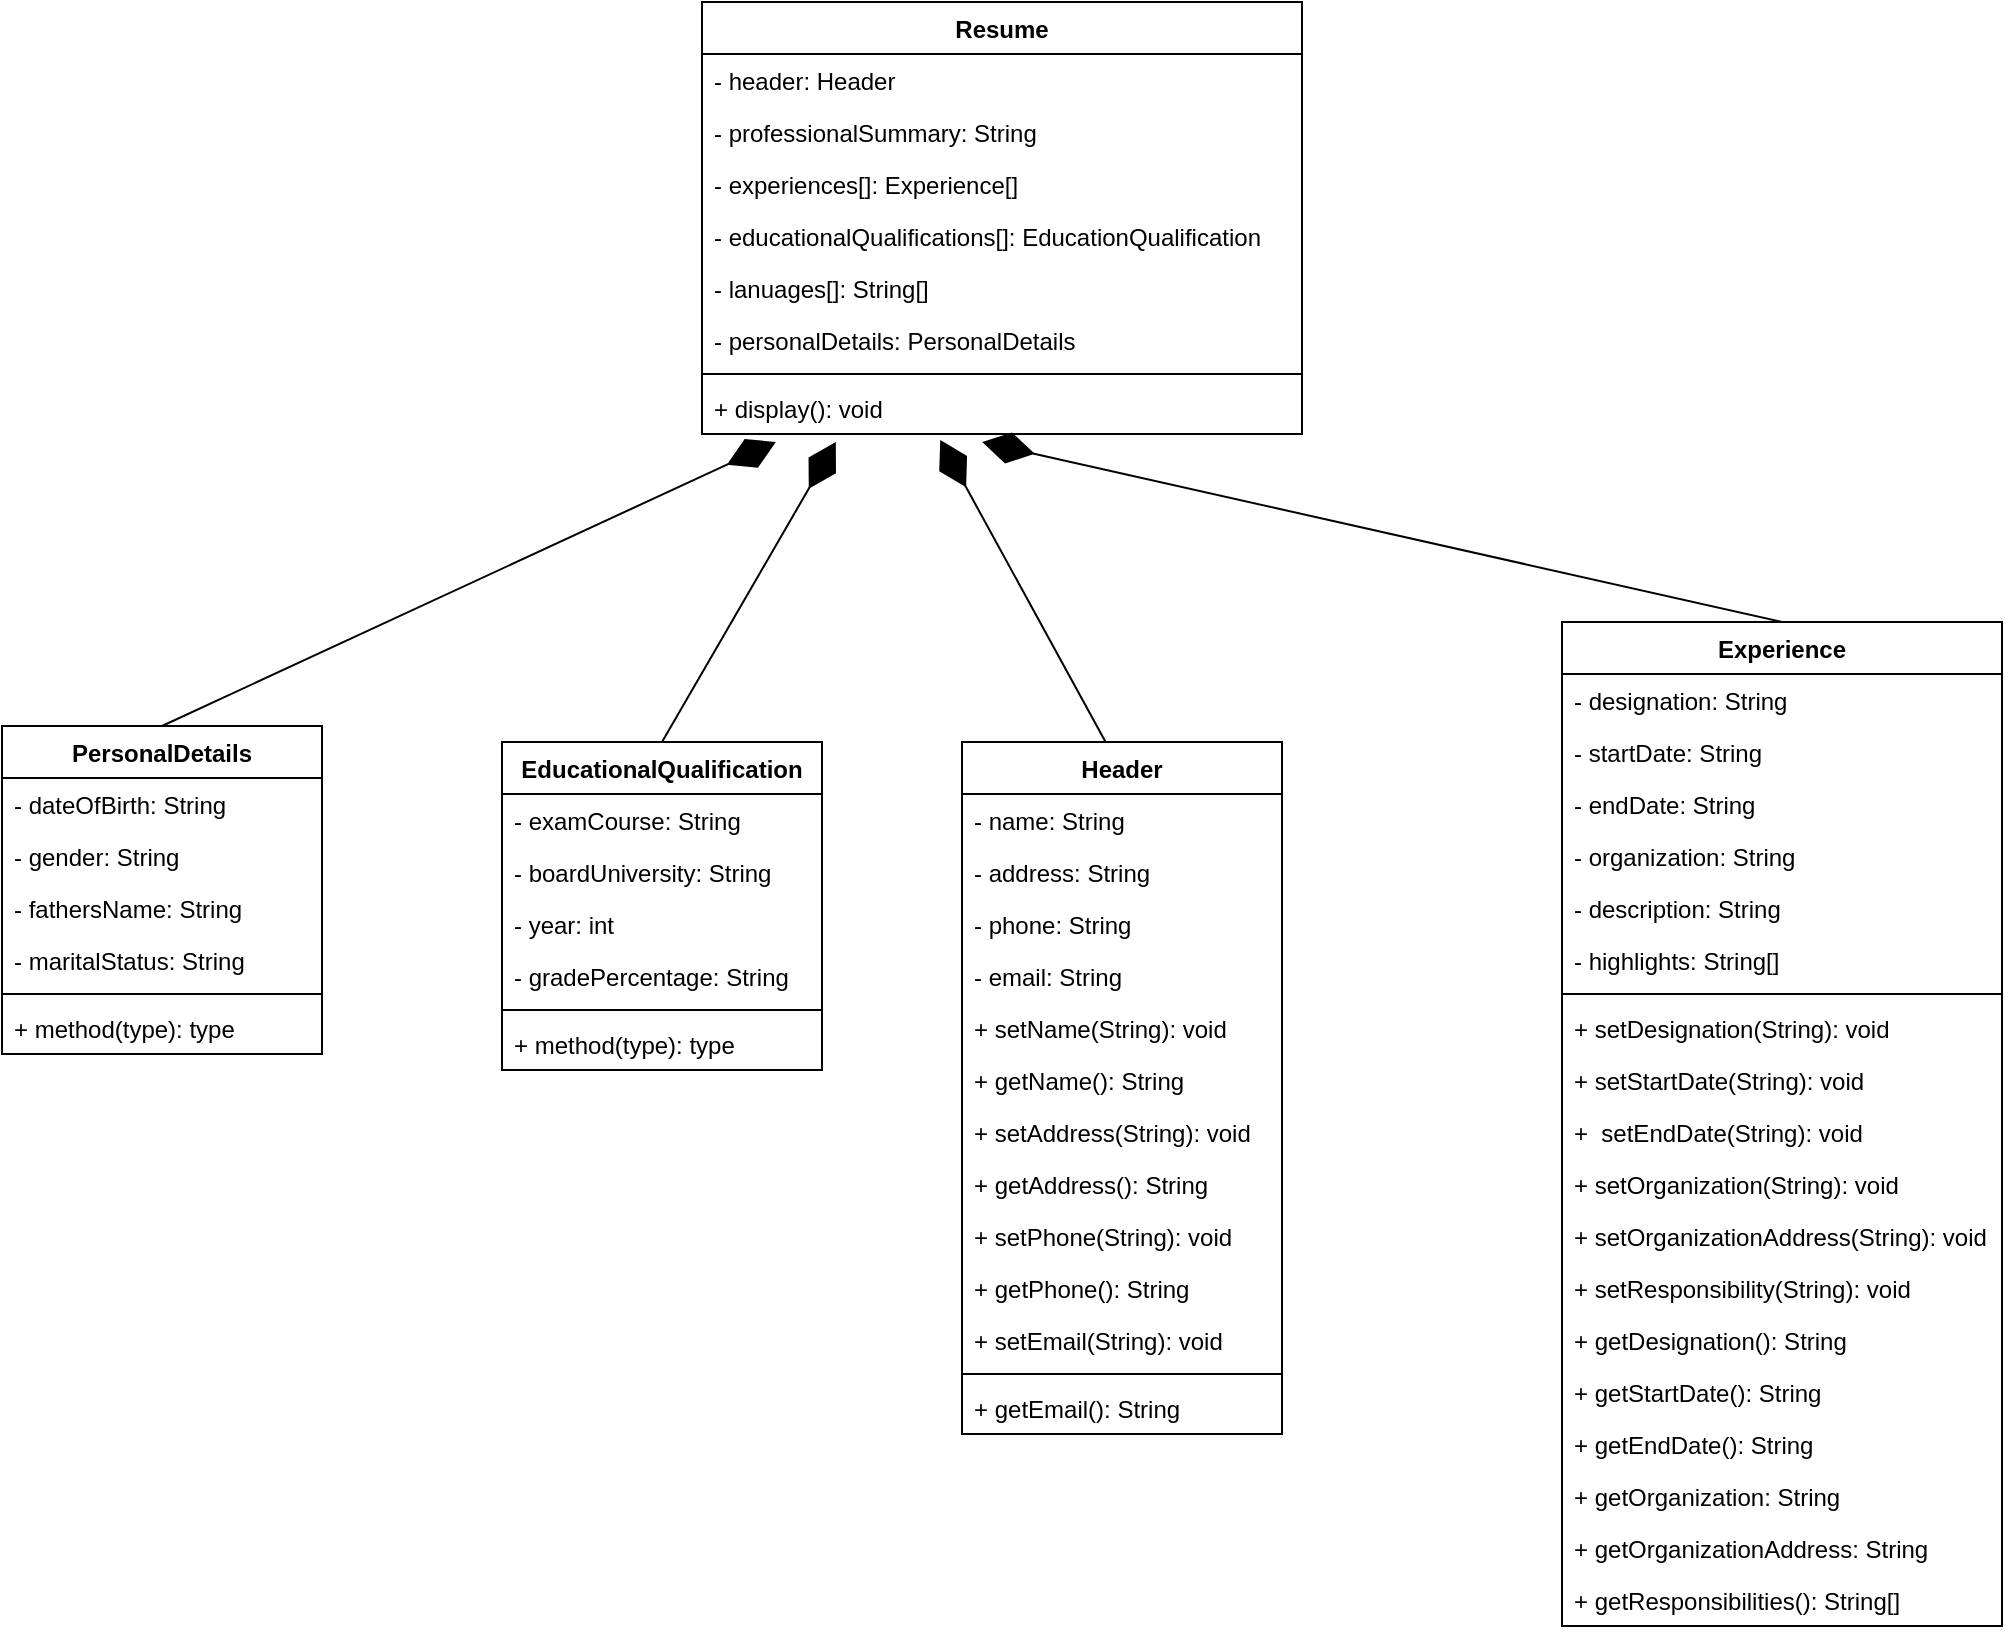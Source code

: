 <mxfile>
    <diagram id="XluY25YT8nwwG1uVl9oo" name="Page-1">
        <mxGraphModel dx="750" dy="595" grid="1" gridSize="10" guides="1" tooltips="1" connect="1" arrows="1" fold="1" page="1" pageScale="1" pageWidth="1169" pageHeight="827" math="0" shadow="0">
            <root>
                <mxCell id="0"/>
                <mxCell id="1" parent="0"/>
                <mxCell id="jVJawiF9bpjg_hJSosH5-25" value="" style="endArrow=diamondThin;endFill=1;endSize=24;html=1;exitX=0.456;exitY=0.006;exitDx=0;exitDy=0;exitPerimeter=0;entryX=0.397;entryY=1.115;entryDx=0;entryDy=0;entryPerimeter=0;" parent="1" source="jVJawiF9bpjg_hJSosH5-18" target="jVJawiF9bpjg_hJSosH5-4" edge="1">
                    <mxGeometry width="160" relative="1" as="geometry">
                        <mxPoint x="210" y="260" as="sourcePoint"/>
                        <mxPoint x="370" y="260" as="targetPoint"/>
                    </mxGeometry>
                </mxCell>
                <mxCell id="jVJawiF9bpjg_hJSosH5-35" value="" style="endArrow=diamondThin;endFill=1;endSize=24;html=1;exitX=0.5;exitY=0;exitDx=0;exitDy=0;entryX=0.467;entryY=1.154;entryDx=0;entryDy=0;entryPerimeter=0;" parent="1" source="jVJawiF9bpjg_hJSosH5-26" target="jVJawiF9bpjg_hJSosH5-4" edge="1">
                    <mxGeometry width="160" relative="1" as="geometry">
                        <mxPoint x="202.96" y="360.984" as="sourcePoint"/>
                        <mxPoint x="259.1" y="258.99" as="targetPoint"/>
                    </mxGeometry>
                </mxCell>
                <mxCell id="jVJawiF9bpjg_hJSosH5-1" value="Resume" style="swimlane;fontStyle=1;align=center;verticalAlign=top;childLayout=stackLayout;horizontal=1;startSize=26;horizontalStack=0;resizeParent=1;resizeParentMax=0;resizeLast=0;collapsible=1;marginBottom=0;" parent="1" vertex="1">
                    <mxGeometry x="480" y="10" width="300" height="216" as="geometry"/>
                </mxCell>
                <mxCell id="jVJawiF9bpjg_hJSosH5-2" value="- header: Header" style="text;strokeColor=none;fillColor=none;align=left;verticalAlign=top;spacingLeft=4;spacingRight=4;overflow=hidden;rotatable=0;points=[[0,0.5],[1,0.5]];portConstraint=eastwest;" parent="jVJawiF9bpjg_hJSosH5-1" vertex="1">
                    <mxGeometry y="26" width="300" height="26" as="geometry"/>
                </mxCell>
                <mxCell id="jVJawiF9bpjg_hJSosH5-14" value="- professionalSummary: String" style="text;strokeColor=none;fillColor=none;align=left;verticalAlign=top;spacingLeft=4;spacingRight=4;overflow=hidden;rotatable=0;points=[[0,0.5],[1,0.5]];portConstraint=eastwest;" parent="jVJawiF9bpjg_hJSosH5-1" vertex="1">
                    <mxGeometry y="52" width="300" height="26" as="geometry"/>
                </mxCell>
                <mxCell id="jVJawiF9bpjg_hJSosH5-15" value="- experiences[]: Experience[]" style="text;strokeColor=none;fillColor=none;align=left;verticalAlign=top;spacingLeft=4;spacingRight=4;overflow=hidden;rotatable=0;points=[[0,0.5],[1,0.5]];portConstraint=eastwest;" parent="jVJawiF9bpjg_hJSosH5-1" vertex="1">
                    <mxGeometry y="78" width="300" height="26" as="geometry"/>
                </mxCell>
                <mxCell id="jVJawiF9bpjg_hJSosH5-16" value="- educationalQualifications[]: EducationQualification" style="text;strokeColor=none;fillColor=none;align=left;verticalAlign=top;spacingLeft=4;spacingRight=4;overflow=hidden;rotatable=0;points=[[0,0.5],[1,0.5]];portConstraint=eastwest;" parent="jVJawiF9bpjg_hJSosH5-1" vertex="1">
                    <mxGeometry y="104" width="300" height="26" as="geometry"/>
                </mxCell>
                <mxCell id="jVJawiF9bpjg_hJSosH5-17" value="- lanuages[]: String[]" style="text;strokeColor=none;fillColor=none;align=left;verticalAlign=top;spacingLeft=4;spacingRight=4;overflow=hidden;rotatable=0;points=[[0,0.5],[1,0.5]];portConstraint=eastwest;" parent="jVJawiF9bpjg_hJSosH5-1" vertex="1">
                    <mxGeometry y="130" width="300" height="26" as="geometry"/>
                </mxCell>
                <mxCell id="jVJawiF9bpjg_hJSosH5-10" value="- personalDetails: PersonalDetails" style="text;strokeColor=none;fillColor=none;align=left;verticalAlign=top;spacingLeft=4;spacingRight=4;overflow=hidden;rotatable=0;points=[[0,0.5],[1,0.5]];portConstraint=eastwest;" parent="jVJawiF9bpjg_hJSosH5-1" vertex="1">
                    <mxGeometry y="156" width="300" height="26" as="geometry"/>
                </mxCell>
                <mxCell id="jVJawiF9bpjg_hJSosH5-3" value="" style="line;strokeWidth=1;fillColor=none;align=left;verticalAlign=middle;spacingTop=-1;spacingLeft=3;spacingRight=3;rotatable=0;labelPosition=right;points=[];portConstraint=eastwest;" parent="jVJawiF9bpjg_hJSosH5-1" vertex="1">
                    <mxGeometry y="182" width="300" height="8" as="geometry"/>
                </mxCell>
                <mxCell id="jVJawiF9bpjg_hJSosH5-4" value="+ display(): void" style="text;strokeColor=none;fillColor=none;align=left;verticalAlign=top;spacingLeft=4;spacingRight=4;overflow=hidden;rotatable=0;points=[[0,0.5],[1,0.5]];portConstraint=eastwest;" parent="jVJawiF9bpjg_hJSosH5-1" vertex="1">
                    <mxGeometry y="190" width="300" height="26" as="geometry"/>
                </mxCell>
                <mxCell id="jVJawiF9bpjg_hJSosH5-26" value="Experience" style="swimlane;fontStyle=1;align=center;verticalAlign=top;childLayout=stackLayout;horizontal=1;startSize=26;horizontalStack=0;resizeParent=1;resizeParentMax=0;resizeLast=0;collapsible=1;marginBottom=0;" parent="1" vertex="1">
                    <mxGeometry x="910" y="320" width="220" height="502" as="geometry"/>
                </mxCell>
                <mxCell id="jVJawiF9bpjg_hJSosH5-30" value="- designation: String" style="text;strokeColor=none;fillColor=none;align=left;verticalAlign=top;spacingLeft=4;spacingRight=4;overflow=hidden;rotatable=0;points=[[0,0.5],[1,0.5]];portConstraint=eastwest;" parent="jVJawiF9bpjg_hJSosH5-26" vertex="1">
                    <mxGeometry y="26" width="220" height="26" as="geometry"/>
                </mxCell>
                <mxCell id="jVJawiF9bpjg_hJSosH5-31" value="- startDate: String" style="text;strokeColor=none;fillColor=none;align=left;verticalAlign=top;spacingLeft=4;spacingRight=4;overflow=hidden;rotatable=0;points=[[0,0.5],[1,0.5]];portConstraint=eastwest;" parent="jVJawiF9bpjg_hJSosH5-26" vertex="1">
                    <mxGeometry y="52" width="220" height="26" as="geometry"/>
                </mxCell>
                <mxCell id="jVJawiF9bpjg_hJSosH5-32" value="- endDate: String" style="text;strokeColor=none;fillColor=none;align=left;verticalAlign=top;spacingLeft=4;spacingRight=4;overflow=hidden;rotatable=0;points=[[0,0.5],[1,0.5]];portConstraint=eastwest;" parent="jVJawiF9bpjg_hJSosH5-26" vertex="1">
                    <mxGeometry y="78" width="220" height="26" as="geometry"/>
                </mxCell>
                <mxCell id="jVJawiF9bpjg_hJSosH5-33" value="- organization: String" style="text;strokeColor=none;fillColor=none;align=left;verticalAlign=top;spacingLeft=4;spacingRight=4;overflow=hidden;rotatable=0;points=[[0,0.5],[1,0.5]];portConstraint=eastwest;" parent="jVJawiF9bpjg_hJSosH5-26" vertex="1">
                    <mxGeometry y="104" width="220" height="26" as="geometry"/>
                </mxCell>
                <mxCell id="jVJawiF9bpjg_hJSosH5-34" value="- description: String" style="text;strokeColor=none;fillColor=none;align=left;verticalAlign=top;spacingLeft=4;spacingRight=4;overflow=hidden;rotatable=0;points=[[0,0.5],[1,0.5]];portConstraint=eastwest;" parent="jVJawiF9bpjg_hJSosH5-26" vertex="1">
                    <mxGeometry y="130" width="220" height="26" as="geometry"/>
                </mxCell>
                <mxCell id="jVJawiF9bpjg_hJSosH5-27" value="- highlights: String[]" style="text;strokeColor=none;fillColor=none;align=left;verticalAlign=top;spacingLeft=4;spacingRight=4;overflow=hidden;rotatable=0;points=[[0,0.5],[1,0.5]];portConstraint=eastwest;" parent="jVJawiF9bpjg_hJSosH5-26" vertex="1">
                    <mxGeometry y="156" width="220" height="26" as="geometry"/>
                </mxCell>
                <mxCell id="jVJawiF9bpjg_hJSosH5-28" value="" style="line;strokeWidth=1;fillColor=none;align=left;verticalAlign=middle;spacingTop=-1;spacingLeft=3;spacingRight=3;rotatable=0;labelPosition=right;points=[];portConstraint=eastwest;" parent="jVJawiF9bpjg_hJSosH5-26" vertex="1">
                    <mxGeometry y="182" width="220" height="8" as="geometry"/>
                </mxCell>
                <mxCell id="jVJawiF9bpjg_hJSosH5-50" value="+ setDesignation(String): void" style="text;strokeColor=none;fillColor=none;align=left;verticalAlign=top;spacingLeft=4;spacingRight=4;overflow=hidden;rotatable=0;points=[[0,0.5],[1,0.5]];portConstraint=eastwest;" parent="jVJawiF9bpjg_hJSosH5-26" vertex="1">
                    <mxGeometry y="190" width="220" height="26" as="geometry"/>
                </mxCell>
                <mxCell id="jVJawiF9bpjg_hJSosH5-51" value="+ setStartDate(String): void" style="text;strokeColor=none;fillColor=none;align=left;verticalAlign=top;spacingLeft=4;spacingRight=4;overflow=hidden;rotatable=0;points=[[0,0.5],[1,0.5]];portConstraint=eastwest;" parent="jVJawiF9bpjg_hJSosH5-26" vertex="1">
                    <mxGeometry y="216" width="220" height="26" as="geometry"/>
                </mxCell>
                <mxCell id="jVJawiF9bpjg_hJSosH5-52" value="+  setEndDate(String): void" style="text;strokeColor=none;fillColor=none;align=left;verticalAlign=top;spacingLeft=4;spacingRight=4;overflow=hidden;rotatable=0;points=[[0,0.5],[1,0.5]];portConstraint=eastwest;" parent="jVJawiF9bpjg_hJSosH5-26" vertex="1">
                    <mxGeometry y="242" width="220" height="26" as="geometry"/>
                </mxCell>
                <mxCell id="jVJawiF9bpjg_hJSosH5-53" value="+ setOrganization(String): void" style="text;strokeColor=none;fillColor=none;align=left;verticalAlign=top;spacingLeft=4;spacingRight=4;overflow=hidden;rotatable=0;points=[[0,0.5],[1,0.5]];portConstraint=eastwest;" parent="jVJawiF9bpjg_hJSosH5-26" vertex="1">
                    <mxGeometry y="268" width="220" height="26" as="geometry"/>
                </mxCell>
                <mxCell id="jVJawiF9bpjg_hJSosH5-54" value="+ setOrganizationAddress(String): void" style="text;strokeColor=none;fillColor=none;align=left;verticalAlign=top;spacingLeft=4;spacingRight=4;overflow=hidden;rotatable=0;points=[[0,0.5],[1,0.5]];portConstraint=eastwest;" parent="jVJawiF9bpjg_hJSosH5-26" vertex="1">
                    <mxGeometry y="294" width="220" height="26" as="geometry"/>
                </mxCell>
                <mxCell id="jVJawiF9bpjg_hJSosH5-55" value="+ setResponsibility(String): void" style="text;strokeColor=none;fillColor=none;align=left;verticalAlign=top;spacingLeft=4;spacingRight=4;overflow=hidden;rotatable=0;points=[[0,0.5],[1,0.5]];portConstraint=eastwest;" parent="jVJawiF9bpjg_hJSosH5-26" vertex="1">
                    <mxGeometry y="320" width="220" height="26" as="geometry"/>
                </mxCell>
                <mxCell id="jVJawiF9bpjg_hJSosH5-56" value="+ getDesignation(): String" style="text;strokeColor=none;fillColor=none;align=left;verticalAlign=top;spacingLeft=4;spacingRight=4;overflow=hidden;rotatable=0;points=[[0,0.5],[1,0.5]];portConstraint=eastwest;" parent="jVJawiF9bpjg_hJSosH5-26" vertex="1">
                    <mxGeometry y="346" width="220" height="26" as="geometry"/>
                </mxCell>
                <mxCell id="jVJawiF9bpjg_hJSosH5-57" value="+ getStartDate(): String" style="text;strokeColor=none;fillColor=none;align=left;verticalAlign=top;spacingLeft=4;spacingRight=4;overflow=hidden;rotatable=0;points=[[0,0.5],[1,0.5]];portConstraint=eastwest;" parent="jVJawiF9bpjg_hJSosH5-26" vertex="1">
                    <mxGeometry y="372" width="220" height="26" as="geometry"/>
                </mxCell>
                <mxCell id="jVJawiF9bpjg_hJSosH5-58" value="+ getEndDate(): String" style="text;strokeColor=none;fillColor=none;align=left;verticalAlign=top;spacingLeft=4;spacingRight=4;overflow=hidden;rotatable=0;points=[[0,0.5],[1,0.5]];portConstraint=eastwest;" parent="jVJawiF9bpjg_hJSosH5-26" vertex="1">
                    <mxGeometry y="398" width="220" height="26" as="geometry"/>
                </mxCell>
                <mxCell id="jVJawiF9bpjg_hJSosH5-59" value="+ getOrganization: String" style="text;strokeColor=none;fillColor=none;align=left;verticalAlign=top;spacingLeft=4;spacingRight=4;overflow=hidden;rotatable=0;points=[[0,0.5],[1,0.5]];portConstraint=eastwest;" parent="jVJawiF9bpjg_hJSosH5-26" vertex="1">
                    <mxGeometry y="424" width="220" height="26" as="geometry"/>
                </mxCell>
                <mxCell id="jVJawiF9bpjg_hJSosH5-60" value="+ getOrganizationAddress: String" style="text;strokeColor=none;fillColor=none;align=left;verticalAlign=top;spacingLeft=4;spacingRight=4;overflow=hidden;rotatable=0;points=[[0,0.5],[1,0.5]];portConstraint=eastwest;" parent="jVJawiF9bpjg_hJSosH5-26" vertex="1">
                    <mxGeometry y="450" width="220" height="26" as="geometry"/>
                </mxCell>
                <mxCell id="jVJawiF9bpjg_hJSosH5-29" value="+ getResponsibilities(): String[]" style="text;strokeColor=none;fillColor=none;align=left;verticalAlign=top;spacingLeft=4;spacingRight=4;overflow=hidden;rotatable=0;points=[[0,0.5],[1,0.5]];portConstraint=eastwest;" parent="jVJawiF9bpjg_hJSosH5-26" vertex="1">
                    <mxGeometry y="476" width="220" height="26" as="geometry"/>
                </mxCell>
                <mxCell id="jVJawiF9bpjg_hJSosH5-18" value="Header" style="swimlane;fontStyle=1;align=center;verticalAlign=top;childLayout=stackLayout;horizontal=1;startSize=26;horizontalStack=0;resizeParent=1;resizeParentMax=0;resizeLast=0;collapsible=1;marginBottom=0;" parent="1" vertex="1">
                    <mxGeometry x="610" y="380" width="160" height="346" as="geometry"/>
                </mxCell>
                <mxCell id="jVJawiF9bpjg_hJSosH5-22" value="- name: String" style="text;strokeColor=none;fillColor=none;align=left;verticalAlign=top;spacingLeft=4;spacingRight=4;overflow=hidden;rotatable=0;points=[[0,0.5],[1,0.5]];portConstraint=eastwest;" parent="jVJawiF9bpjg_hJSosH5-18" vertex="1">
                    <mxGeometry y="26" width="160" height="26" as="geometry"/>
                </mxCell>
                <mxCell id="jVJawiF9bpjg_hJSosH5-23" value="- address: String" style="text;strokeColor=none;fillColor=none;align=left;verticalAlign=top;spacingLeft=4;spacingRight=4;overflow=hidden;rotatable=0;points=[[0,0.5],[1,0.5]];portConstraint=eastwest;" parent="jVJawiF9bpjg_hJSosH5-18" vertex="1">
                    <mxGeometry y="52" width="160" height="26" as="geometry"/>
                </mxCell>
                <mxCell id="jVJawiF9bpjg_hJSosH5-24" value="- phone: String" style="text;strokeColor=none;fillColor=none;align=left;verticalAlign=top;spacingLeft=4;spacingRight=4;overflow=hidden;rotatable=0;points=[[0,0.5],[1,0.5]];portConstraint=eastwest;" parent="jVJawiF9bpjg_hJSosH5-18" vertex="1">
                    <mxGeometry y="78" width="160" height="26" as="geometry"/>
                </mxCell>
                <mxCell id="jVJawiF9bpjg_hJSosH5-19" value="- email: String" style="text;strokeColor=none;fillColor=none;align=left;verticalAlign=top;spacingLeft=4;spacingRight=4;overflow=hidden;rotatable=0;points=[[0,0.5],[1,0.5]];portConstraint=eastwest;" parent="jVJawiF9bpjg_hJSosH5-18" vertex="1">
                    <mxGeometry y="104" width="160" height="26" as="geometry"/>
                </mxCell>
                <mxCell id="2" value="+ setName(String): void" style="text;strokeColor=none;fillColor=none;align=left;verticalAlign=top;spacingLeft=4;spacingRight=4;overflow=hidden;rotatable=0;points=[[0,0.5],[1,0.5]];portConstraint=eastwest;" parent="jVJawiF9bpjg_hJSosH5-18" vertex="1">
                    <mxGeometry y="130" width="160" height="26" as="geometry"/>
                </mxCell>
                <mxCell id="4" value="+ getName(): String" style="text;strokeColor=none;fillColor=none;align=left;verticalAlign=top;spacingLeft=4;spacingRight=4;overflow=hidden;rotatable=0;points=[[0,0.5],[1,0.5]];portConstraint=eastwest;" parent="jVJawiF9bpjg_hJSosH5-18" vertex="1">
                    <mxGeometry y="156" width="160" height="26" as="geometry"/>
                </mxCell>
                <mxCell id="5" value="+ setAddress(String): void" style="text;strokeColor=none;fillColor=none;align=left;verticalAlign=top;spacingLeft=4;spacingRight=4;overflow=hidden;rotatable=0;points=[[0,0.5],[1,0.5]];portConstraint=eastwest;" parent="jVJawiF9bpjg_hJSosH5-18" vertex="1">
                    <mxGeometry y="182" width="160" height="26" as="geometry"/>
                </mxCell>
                <mxCell id="6" value="+ getAddress(): String" style="text;strokeColor=none;fillColor=none;align=left;verticalAlign=top;spacingLeft=4;spacingRight=4;overflow=hidden;rotatable=0;points=[[0,0.5],[1,0.5]];portConstraint=eastwest;" parent="jVJawiF9bpjg_hJSosH5-18" vertex="1">
                    <mxGeometry y="208" width="160" height="26" as="geometry"/>
                </mxCell>
                <mxCell id="3" value="+ setPhone(String): void" style="text;strokeColor=none;fillColor=none;align=left;verticalAlign=top;spacingLeft=4;spacingRight=4;overflow=hidden;rotatable=0;points=[[0,0.5],[1,0.5]];portConstraint=eastwest;" parent="jVJawiF9bpjg_hJSosH5-18" vertex="1">
                    <mxGeometry y="234" width="160" height="26" as="geometry"/>
                </mxCell>
                <mxCell id="7" value="+ getPhone(): String" style="text;strokeColor=none;fillColor=none;align=left;verticalAlign=top;spacingLeft=4;spacingRight=4;overflow=hidden;rotatable=0;points=[[0,0.5],[1,0.5]];portConstraint=eastwest;" parent="jVJawiF9bpjg_hJSosH5-18" vertex="1">
                    <mxGeometry y="260" width="160" height="26" as="geometry"/>
                </mxCell>
                <mxCell id="8" value="+ setEmail(String): void" style="text;strokeColor=none;fillColor=none;align=left;verticalAlign=top;spacingLeft=4;spacingRight=4;overflow=hidden;rotatable=0;points=[[0,0.5],[1,0.5]];portConstraint=eastwest;" parent="jVJawiF9bpjg_hJSosH5-18" vertex="1">
                    <mxGeometry y="286" width="160" height="26" as="geometry"/>
                </mxCell>
                <mxCell id="jVJawiF9bpjg_hJSosH5-20" value="" style="line;strokeWidth=1;fillColor=none;align=left;verticalAlign=middle;spacingTop=-1;spacingLeft=3;spacingRight=3;rotatable=0;labelPosition=right;points=[];portConstraint=eastwest;" parent="jVJawiF9bpjg_hJSosH5-18" vertex="1">
                    <mxGeometry y="312" width="160" height="8" as="geometry"/>
                </mxCell>
                <mxCell id="jVJawiF9bpjg_hJSosH5-21" value="+ getEmail(): String" style="text;strokeColor=none;fillColor=none;align=left;verticalAlign=top;spacingLeft=4;spacingRight=4;overflow=hidden;rotatable=0;points=[[0,0.5],[1,0.5]];portConstraint=eastwest;" parent="jVJawiF9bpjg_hJSosH5-18" vertex="1">
                    <mxGeometry y="320" width="160" height="26" as="geometry"/>
                </mxCell>
                <mxCell id="jVJawiF9bpjg_hJSosH5-36" value="EducationalQualification" style="swimlane;fontStyle=1;align=center;verticalAlign=top;childLayout=stackLayout;horizontal=1;startSize=26;horizontalStack=0;resizeParent=1;resizeParentMax=0;resizeLast=0;collapsible=1;marginBottom=0;" parent="1" vertex="1">
                    <mxGeometry x="380" y="380" width="160" height="164" as="geometry"/>
                </mxCell>
                <mxCell id="jVJawiF9bpjg_hJSosH5-43" value="- examCourse: String" style="text;strokeColor=none;fillColor=none;align=left;verticalAlign=top;spacingLeft=4;spacingRight=4;overflow=hidden;rotatable=0;points=[[0,0.5],[1,0.5]];portConstraint=eastwest;" parent="jVJawiF9bpjg_hJSosH5-36" vertex="1">
                    <mxGeometry y="26" width="160" height="26" as="geometry"/>
                </mxCell>
                <mxCell id="jVJawiF9bpjg_hJSosH5-45" value="- boardUniversity: String" style="text;strokeColor=none;fillColor=none;align=left;verticalAlign=top;spacingLeft=4;spacingRight=4;overflow=hidden;rotatable=0;points=[[0,0.5],[1,0.5]];portConstraint=eastwest;" parent="jVJawiF9bpjg_hJSosH5-36" vertex="1">
                    <mxGeometry y="52" width="160" height="26" as="geometry"/>
                </mxCell>
                <mxCell id="jVJawiF9bpjg_hJSosH5-44" value="- year: int" style="text;strokeColor=none;fillColor=none;align=left;verticalAlign=top;spacingLeft=4;spacingRight=4;overflow=hidden;rotatable=0;points=[[0,0.5],[1,0.5]];portConstraint=eastwest;" parent="jVJawiF9bpjg_hJSosH5-36" vertex="1">
                    <mxGeometry y="78" width="160" height="26" as="geometry"/>
                </mxCell>
                <mxCell id="jVJawiF9bpjg_hJSosH5-37" value="- gradePercentage: String" style="text;strokeColor=none;fillColor=none;align=left;verticalAlign=top;spacingLeft=4;spacingRight=4;overflow=hidden;rotatable=0;points=[[0,0.5],[1,0.5]];portConstraint=eastwest;" parent="jVJawiF9bpjg_hJSosH5-36" vertex="1">
                    <mxGeometry y="104" width="160" height="26" as="geometry"/>
                </mxCell>
                <mxCell id="jVJawiF9bpjg_hJSosH5-38" value="" style="line;strokeWidth=1;fillColor=none;align=left;verticalAlign=middle;spacingTop=-1;spacingLeft=3;spacingRight=3;rotatable=0;labelPosition=right;points=[];portConstraint=eastwest;" parent="jVJawiF9bpjg_hJSosH5-36" vertex="1">
                    <mxGeometry y="130" width="160" height="8" as="geometry"/>
                </mxCell>
                <mxCell id="jVJawiF9bpjg_hJSosH5-39" value="+ method(type): type" style="text;strokeColor=none;fillColor=none;align=left;verticalAlign=top;spacingLeft=4;spacingRight=4;overflow=hidden;rotatable=0;points=[[0,0.5],[1,0.5]];portConstraint=eastwest;" parent="jVJawiF9bpjg_hJSosH5-36" vertex="1">
                    <mxGeometry y="138" width="160" height="26" as="geometry"/>
                </mxCell>
                <mxCell id="jVJawiF9bpjg_hJSosH5-5" value="PersonalDetails" style="swimlane;fontStyle=1;align=center;verticalAlign=top;childLayout=stackLayout;horizontal=1;startSize=26;horizontalStack=0;resizeParent=1;resizeParentMax=0;resizeLast=0;collapsible=1;marginBottom=0;" parent="1" vertex="1">
                    <mxGeometry x="130" y="372" width="160" height="164" as="geometry"/>
                </mxCell>
                <mxCell id="jVJawiF9bpjg_hJSosH5-40" value="- dateOfBirth: String" style="text;strokeColor=none;fillColor=none;align=left;verticalAlign=top;spacingLeft=4;spacingRight=4;overflow=hidden;rotatable=0;points=[[0,0.5],[1,0.5]];portConstraint=eastwest;" parent="jVJawiF9bpjg_hJSosH5-5" vertex="1">
                    <mxGeometry y="26" width="160" height="26" as="geometry"/>
                </mxCell>
                <mxCell id="jVJawiF9bpjg_hJSosH5-41" value="- gender: String" style="text;strokeColor=none;fillColor=none;align=left;verticalAlign=top;spacingLeft=4;spacingRight=4;overflow=hidden;rotatable=0;points=[[0,0.5],[1,0.5]];portConstraint=eastwest;" parent="jVJawiF9bpjg_hJSosH5-5" vertex="1">
                    <mxGeometry y="52" width="160" height="26" as="geometry"/>
                </mxCell>
                <mxCell id="jVJawiF9bpjg_hJSosH5-42" value="- fathersName: String" style="text;strokeColor=none;fillColor=none;align=left;verticalAlign=top;spacingLeft=4;spacingRight=4;overflow=hidden;rotatable=0;points=[[0,0.5],[1,0.5]];portConstraint=eastwest;" parent="jVJawiF9bpjg_hJSosH5-5" vertex="1">
                    <mxGeometry y="78" width="160" height="26" as="geometry"/>
                </mxCell>
                <mxCell id="jVJawiF9bpjg_hJSosH5-6" value="- maritalStatus: String" style="text;strokeColor=none;fillColor=none;align=left;verticalAlign=top;spacingLeft=4;spacingRight=4;overflow=hidden;rotatable=0;points=[[0,0.5],[1,0.5]];portConstraint=eastwest;" parent="jVJawiF9bpjg_hJSosH5-5" vertex="1">
                    <mxGeometry y="104" width="160" height="26" as="geometry"/>
                </mxCell>
                <mxCell id="jVJawiF9bpjg_hJSosH5-7" value="" style="line;strokeWidth=1;fillColor=none;align=left;verticalAlign=middle;spacingTop=-1;spacingLeft=3;spacingRight=3;rotatable=0;labelPosition=right;points=[];portConstraint=eastwest;" parent="jVJawiF9bpjg_hJSosH5-5" vertex="1">
                    <mxGeometry y="130" width="160" height="8" as="geometry"/>
                </mxCell>
                <mxCell id="jVJawiF9bpjg_hJSosH5-8" value="+ method(type): type" style="text;strokeColor=none;fillColor=none;align=left;verticalAlign=top;spacingLeft=4;spacingRight=4;overflow=hidden;rotatable=0;points=[[0,0.5],[1,0.5]];portConstraint=eastwest;" parent="jVJawiF9bpjg_hJSosH5-5" vertex="1">
                    <mxGeometry y="138" width="160" height="26" as="geometry"/>
                </mxCell>
                <mxCell id="jVJawiF9bpjg_hJSosH5-46" value="" style="endArrow=diamondThin;endFill=1;endSize=24;html=1;exitX=0.5;exitY=0;exitDx=0;exitDy=0;entryX=0.223;entryY=1.154;entryDx=0;entryDy=0;entryPerimeter=0;" parent="1" source="jVJawiF9bpjg_hJSosH5-36" target="jVJawiF9bpjg_hJSosH5-4" edge="1">
                    <mxGeometry width="160" relative="1" as="geometry">
                        <mxPoint x="692.96" y="390.984" as="sourcePoint"/>
                        <mxPoint x="609.1" y="238.99" as="targetPoint"/>
                    </mxGeometry>
                </mxCell>
                <mxCell id="jVJawiF9bpjg_hJSosH5-47" value="" style="endArrow=diamondThin;endFill=1;endSize=24;html=1;exitX=0.5;exitY=0;exitDx=0;exitDy=0;entryX=0.123;entryY=1.154;entryDx=0;entryDy=0;entryPerimeter=0;" parent="1" source="jVJawiF9bpjg_hJSosH5-5" target="jVJawiF9bpjg_hJSosH5-4" edge="1">
                    <mxGeometry width="160" relative="1" as="geometry">
                        <mxPoint x="470" y="390" as="sourcePoint"/>
                        <mxPoint x="556.9" y="240.004" as="targetPoint"/>
                    </mxGeometry>
                </mxCell>
            </root>
        </mxGraphModel>
    </diagram>
</mxfile>